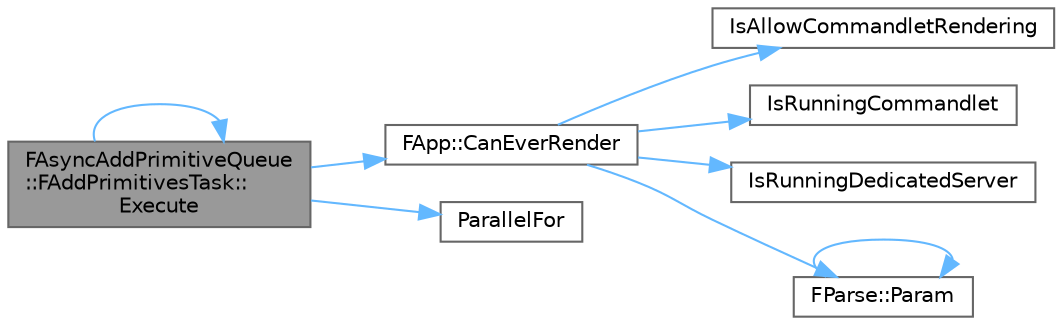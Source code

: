 digraph "FAsyncAddPrimitiveQueue::FAddPrimitivesTask::Execute"
{
 // INTERACTIVE_SVG=YES
 // LATEX_PDF_SIZE
  bgcolor="transparent";
  edge [fontname=Helvetica,fontsize=10,labelfontname=Helvetica,labelfontsize=10];
  node [fontname=Helvetica,fontsize=10,shape=box,height=0.2,width=0.4];
  rankdir="LR";
  Node1 [id="Node000001",label="FAsyncAddPrimitiveQueue\l::FAddPrimitivesTask::\lExecute",height=0.2,width=0.4,color="gray40", fillcolor="grey60", style="filled", fontcolor="black",tooltip=" "];
  Node1 -> Node2 [id="edge1_Node000001_Node000002",color="steelblue1",style="solid",tooltip=" "];
  Node2 [id="Node000002",label="FApp::CanEverRender",height=0.2,width=0.4,color="grey40", fillcolor="white", style="filled",URL="$d9/d01/classFApp.html#a326c7bc89ea7b26d4e003dd460b6fabb",tooltip="Checks whether this application can render anything."];
  Node2 -> Node3 [id="edge2_Node000002_Node000003",color="steelblue1",style="solid",tooltip=" "];
  Node3 [id="Node000003",label="IsAllowCommandletRendering",height=0.2,width=0.4,color="grey40", fillcolor="white", style="filled",URL="$d5/d8c/CoreGlobals_8h.html#a605fcb0c14b762383d45874e441732bd",tooltip="Check to see if we should initialise RHI and set up scene for rendering even when running a commandle..."];
  Node2 -> Node4 [id="edge3_Node000002_Node000004",color="steelblue1",style="solid",tooltip=" "];
  Node4 [id="Node000004",label="IsRunningCommandlet",height=0.2,width=0.4,color="grey40", fillcolor="white", style="filled",URL="$d5/d8c/CoreGlobals_8h.html#a031b98deaa2950cedb7ee99a4e968fc2",tooltip="Check to see if this executable is running a commandlet (custom command-line processing code in an ed..."];
  Node2 -> Node5 [id="edge4_Node000002_Node000005",color="steelblue1",style="solid",tooltip=" "];
  Node5 [id="Node000005",label="IsRunningDedicatedServer",height=0.2,width=0.4,color="grey40", fillcolor="white", style="filled",URL="$d8/d97/CoreMisc_8h.html#a3ee85cf40144be11bf7291ef1dacbb18",tooltip="Check to see if this executable was launched as a dedicated server process and should not load client..."];
  Node2 -> Node6 [id="edge5_Node000002_Node000006",color="steelblue1",style="solid",tooltip=" "];
  Node6 [id="Node000006",label="FParse::Param",height=0.2,width=0.4,color="grey40", fillcolor="white", style="filled",URL="$d3/db4/structFParse.html#a0c441f5262efce3303b0cac83fac81a4",tooltip="Checks if a command-line parameter exists in the stream."];
  Node6 -> Node6 [id="edge6_Node000006_Node000006",color="steelblue1",style="solid",tooltip=" "];
  Node1 -> Node1 [id="edge7_Node000001_Node000001",color="steelblue1",style="solid",tooltip=" "];
  Node1 -> Node7 [id="edge8_Node000001_Node000007",color="steelblue1",style="solid",tooltip=" "];
  Node7 [id="Node000007",label="ParallelFor",height=0.2,width=0.4,color="grey40", fillcolor="white", style="filled",URL="$d2/da1/ParallelFor_8h.html#a68b625089b9c041b662a1605dbef98f0",tooltip="General purpose parallel for that uses the taskgraph."];
}
